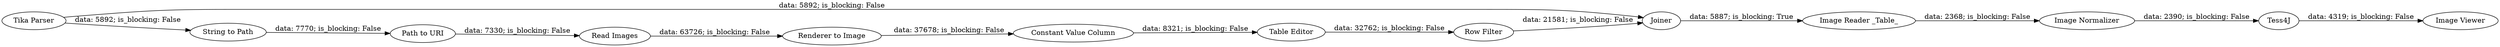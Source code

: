 digraph {
	"1842330821361033626_2" [label="Read Images"]
	"-1591112349160774012_42" [label=Joiner]
	"1842330821361033626_40" [label="Constant Value Column"]
	"-1591112349160774012_11" [label="Image Viewer"]
	"-1591112349160774012_36" [label="Table Editor"]
	"-1591112349160774012_41" [label="Row Filter"]
	"1842330821361033626_37" [label="String to Path"]
	"-1591112349160774012_13" [label="Image Normalizer"]
	"1842330821361033626_39" [label="Renderer to Image"]
	"-1591112349160774012_15" [label="Image Reader _Table_"]
	"-1591112349160774012_9" [label="Tika Parser"]
	"1842330821361033626_8" [label="Path to URI"]
	"-1591112349160774012_12" [label=Tess4J]
	"1842330821361033626_8" -> "1842330821361033626_2" [label="data: 7330; is_blocking: False"]
	"1842330821361033626_37" -> "1842330821361033626_8" [label="data: 7770; is_blocking: False"]
	"-1591112349160774012_13" -> "-1591112349160774012_12" [label="data: 2390; is_blocking: False"]
	"-1591112349160774012_12" -> "-1591112349160774012_11" [label="data: 4319; is_blocking: False"]
	"-1591112349160774012_42" -> "-1591112349160774012_15" [label="data: 5887; is_blocking: True"]
	"1842330821361033626_40" -> "-1591112349160774012_36" [label="data: 8321; is_blocking: False"]
	"-1591112349160774012_15" -> "-1591112349160774012_13" [label="data: 2368; is_blocking: False"]
	"-1591112349160774012_9" -> "-1591112349160774012_42" [label="data: 5892; is_blocking: False"]
	"-1591112349160774012_9" -> "1842330821361033626_37" [label="data: 5892; is_blocking: False"]
	"-1591112349160774012_36" -> "-1591112349160774012_41" [label="data: 32762; is_blocking: False"]
	"1842330821361033626_2" -> "1842330821361033626_39" [label="data: 63726; is_blocking: False"]
	"-1591112349160774012_41" -> "-1591112349160774012_42" [label="data: 21581; is_blocking: False"]
	"1842330821361033626_39" -> "1842330821361033626_40" [label="data: 37678; is_blocking: False"]
	rankdir=LR
}
